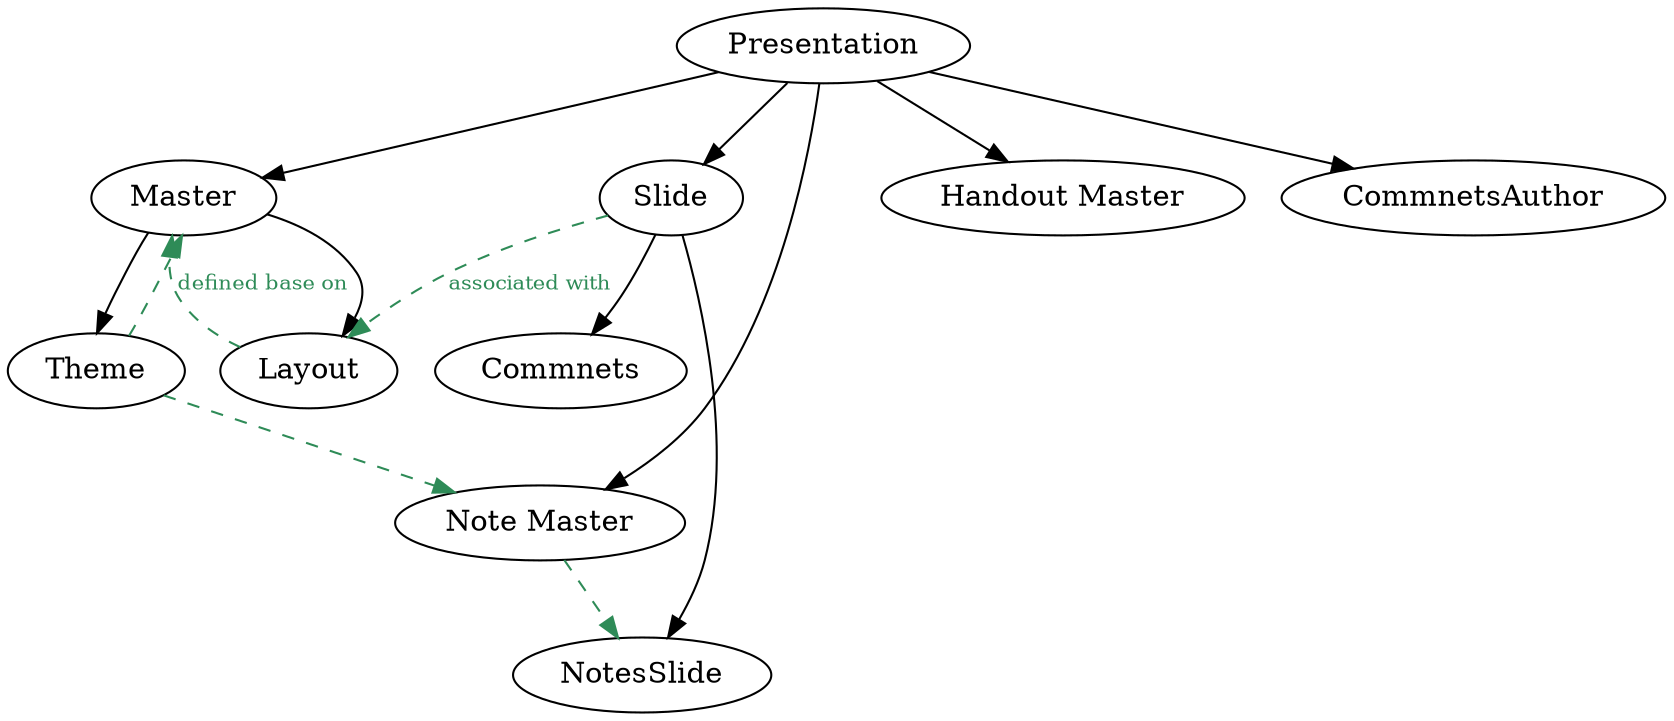 digraph G {
	node[];
	Presentation

	Master

	Layout
	Slide
	Theme
	NoteMaster [
		label= "Note Master"
	]
	HandoutMaster [label="Handout Master"]
	Commnets
	CommnetsAuthor
	edge[]
	// Target of an Explicit Relation
	Presentation -> Master
	Master-> Layout
	Presentation -> Slide
	Presentation -> NoteMaster
	Presentation -> HandoutMaster
	Presentation -> CommnetsAuthor
	Slide -> Commnets
	Slide->NotesSlide
	Master-> Theme

	edge[fontsize=10, color=seagreen, fontcolor=seagreen, style=dashed]
	// Implicit Relation
	Layout -> Master[label="defined base on"]
	Slide->Layout [label="associated with"]
	Theme -> {Master, NoteMaster}
	NoteMaster->NotesSlide
}